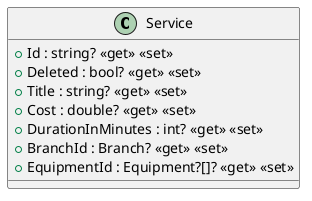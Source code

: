 @startuml
class Service {
    + Id : string? <<get>> <<set>>
    + Deleted : bool? <<get>> <<set>>
    + Title : string? <<get>> <<set>>
    + Cost : double? <<get>> <<set>>
    + DurationInMinutes : int? <<get>> <<set>>
    + BranchId : Branch? <<get>> <<set>>
    + EquipmentId : Equipment?[]? <<get>> <<set>>
}
@enduml
